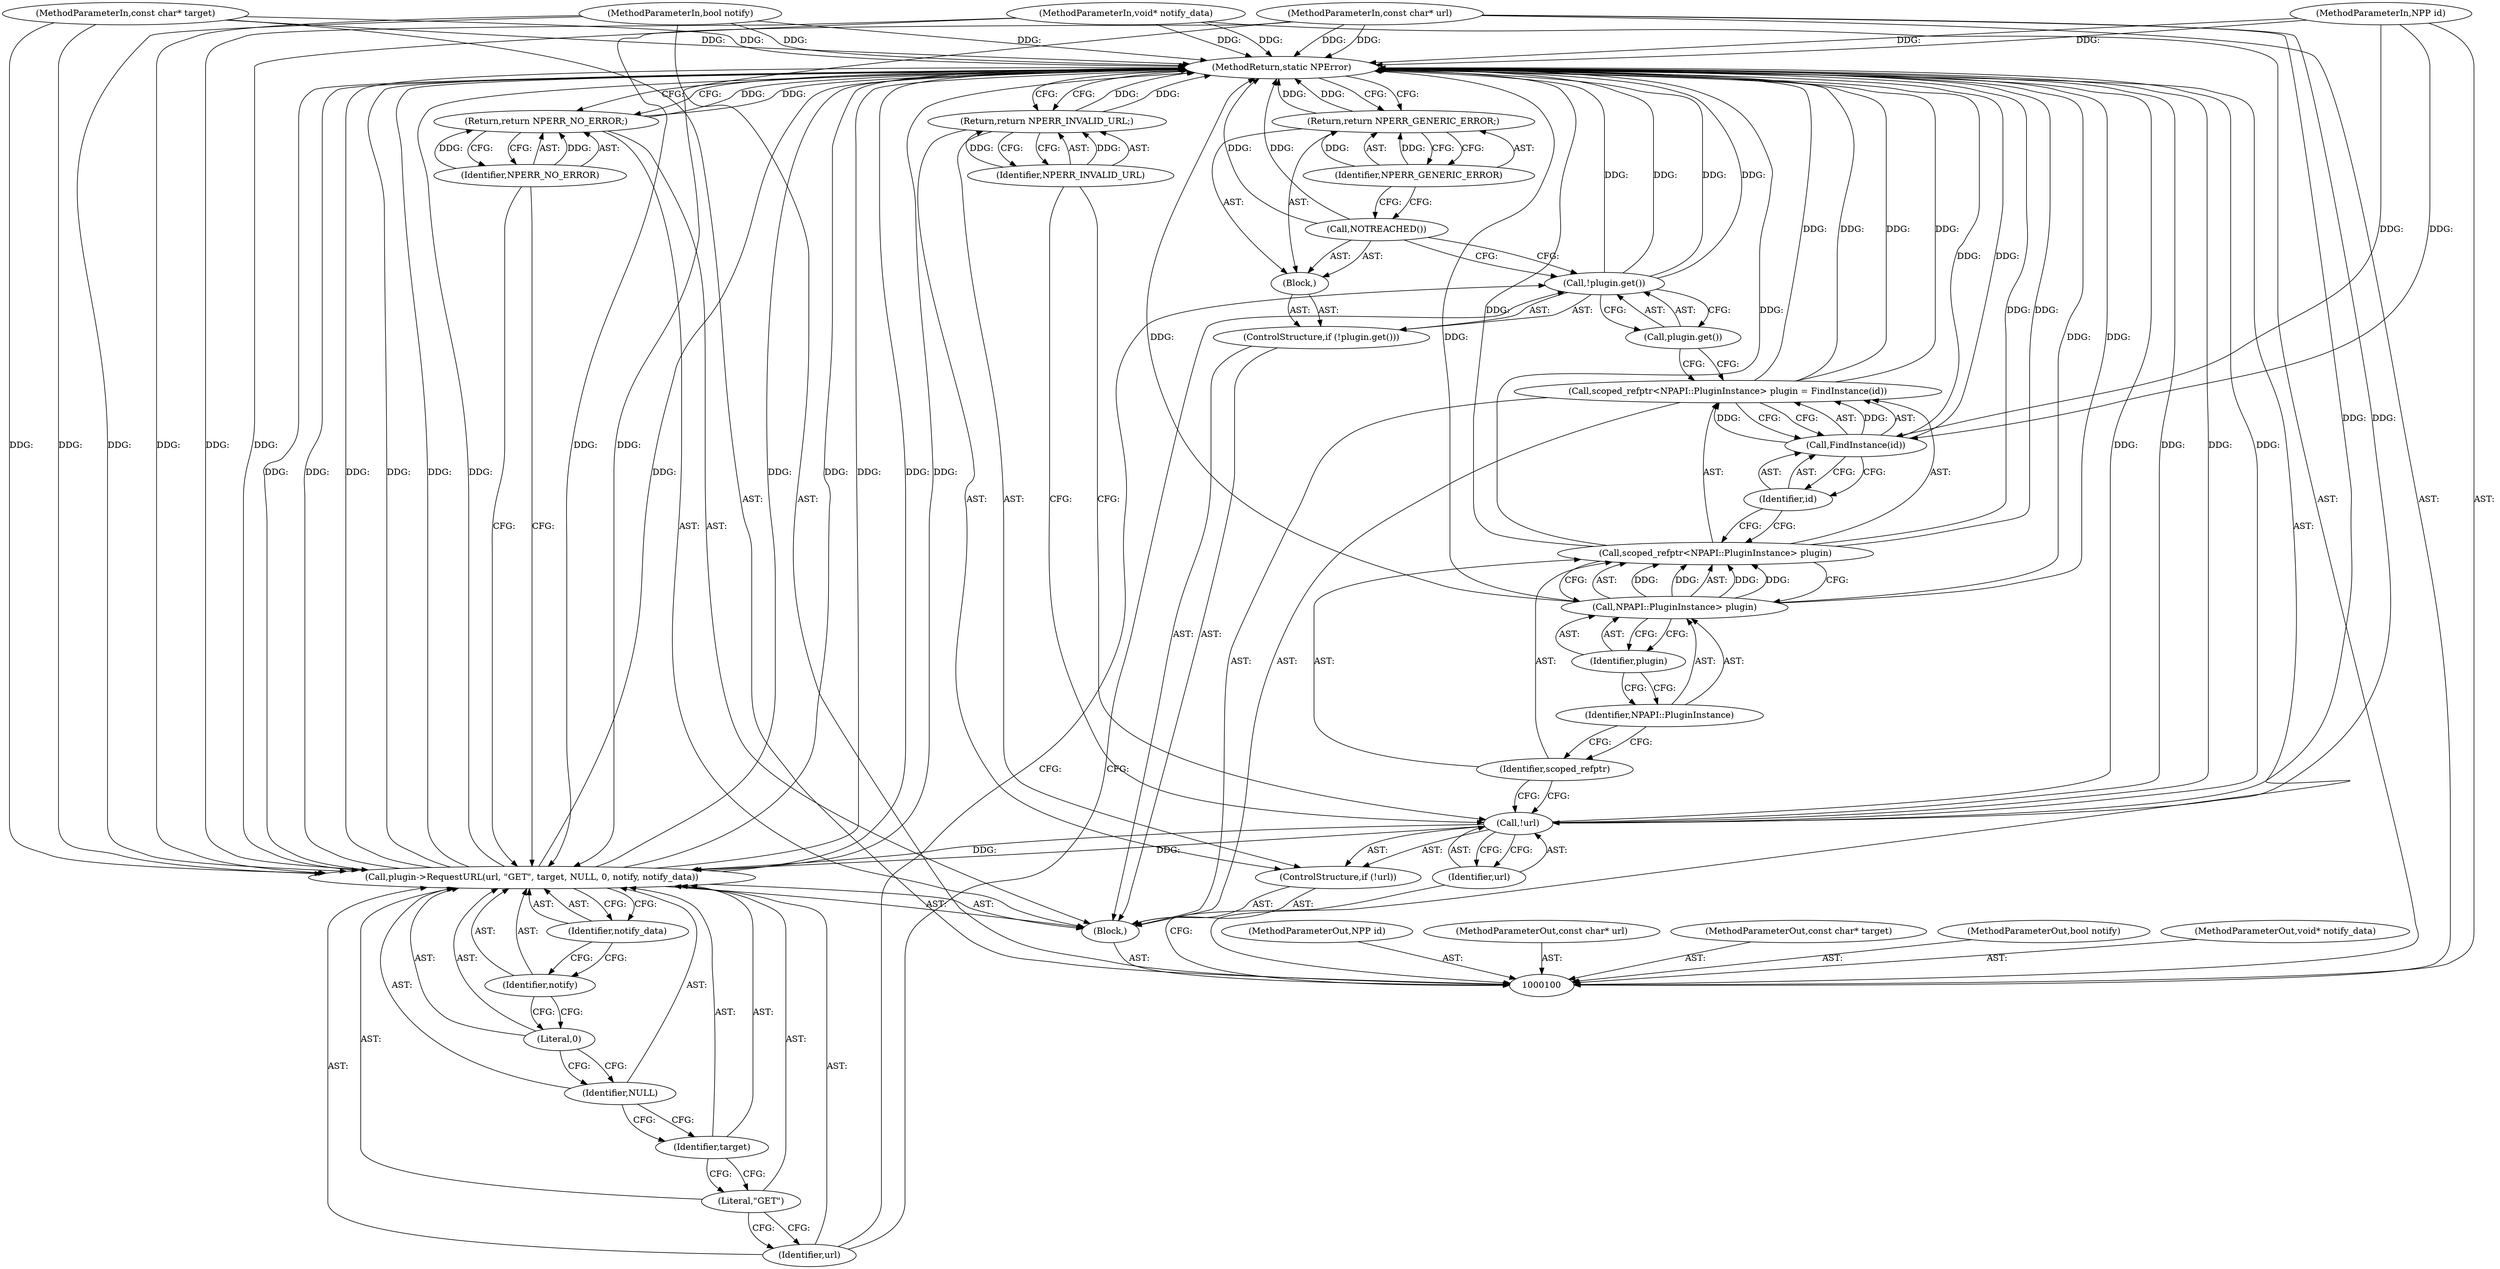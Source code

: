 digraph "0_Chrome_ea3d1d84be3d6f97bf50e76511c9e26af6895533_22" {
"1000137" [label="(MethodReturn,static NPError)"];
"1000101" [label="(MethodParameterIn,NPP id)"];
"1000187" [label="(MethodParameterOut,NPP id)"];
"1000120" [label="(ControlStructure,if (!plugin.get()))"];
"1000123" [label="(Block,)"];
"1000121" [label="(Call,!plugin.get())"];
"1000122" [label="(Call,plugin.get())"];
"1000124" [label="(Call,NOTREACHED())"];
"1000126" [label="(Identifier,NPERR_GENERIC_ERROR)"];
"1000125" [label="(Return,return NPERR_GENERIC_ERROR;)"];
"1000127" [label="(Call,plugin->RequestURL(url, \"GET\", target, NULL, 0, notify, notify_data))"];
"1000128" [label="(Identifier,url)"];
"1000129" [label="(Literal,\"GET\")"];
"1000130" [label="(Identifier,target)"];
"1000131" [label="(Identifier,NULL)"];
"1000132" [label="(Literal,0)"];
"1000133" [label="(Identifier,notify)"];
"1000134" [label="(Identifier,notify_data)"];
"1000136" [label="(Identifier,NPERR_NO_ERROR)"];
"1000135" [label="(Return,return NPERR_NO_ERROR;)"];
"1000102" [label="(MethodParameterIn,const char* url)"];
"1000188" [label="(MethodParameterOut,const char* url)"];
"1000103" [label="(MethodParameterIn,const char* target)"];
"1000189" [label="(MethodParameterOut,const char* target)"];
"1000104" [label="(MethodParameterIn,bool notify)"];
"1000190" [label="(MethodParameterOut,bool notify)"];
"1000105" [label="(MethodParameterIn,void* notify_data)"];
"1000191" [label="(MethodParameterOut,void* notify_data)"];
"1000106" [label="(Block,)"];
"1000107" [label="(ControlStructure,if (!url))"];
"1000108" [label="(Call,!url)"];
"1000109" [label="(Identifier,url)"];
"1000111" [label="(Identifier,NPERR_INVALID_URL)"];
"1000110" [label="(Return,return NPERR_INVALID_URL;)"];
"1000115" [label="(Call,NPAPI::PluginInstance> plugin)"];
"1000116" [label="(Identifier,NPAPI::PluginInstance)"];
"1000112" [label="(Call,scoped_refptr<NPAPI::PluginInstance> plugin = FindInstance(id))"];
"1000113" [label="(Call,scoped_refptr<NPAPI::PluginInstance> plugin)"];
"1000114" [label="(Identifier,scoped_refptr)"];
"1000117" [label="(Identifier,plugin)"];
"1000118" [label="(Call,FindInstance(id))"];
"1000119" [label="(Identifier,id)"];
"1000137" -> "1000100"  [label="AST: "];
"1000137" -> "1000110"  [label="CFG: "];
"1000137" -> "1000125"  [label="CFG: "];
"1000137" -> "1000135"  [label="CFG: "];
"1000110" -> "1000137"  [label="DDG: "];
"1000135" -> "1000137"  [label="DDG: "];
"1000115" -> "1000137"  [label="DDG: "];
"1000115" -> "1000137"  [label="DDG: "];
"1000127" -> "1000137"  [label="DDG: "];
"1000127" -> "1000137"  [label="DDG: "];
"1000127" -> "1000137"  [label="DDG: "];
"1000127" -> "1000137"  [label="DDG: "];
"1000127" -> "1000137"  [label="DDG: "];
"1000127" -> "1000137"  [label="DDG: "];
"1000108" -> "1000137"  [label="DDG: "];
"1000108" -> "1000137"  [label="DDG: "];
"1000104" -> "1000137"  [label="DDG: "];
"1000105" -> "1000137"  [label="DDG: "];
"1000113" -> "1000137"  [label="DDG: "];
"1000113" -> "1000137"  [label="DDG: "];
"1000112" -> "1000137"  [label="DDG: "];
"1000112" -> "1000137"  [label="DDG: "];
"1000121" -> "1000137"  [label="DDG: "];
"1000121" -> "1000137"  [label="DDG: "];
"1000118" -> "1000137"  [label="DDG: "];
"1000103" -> "1000137"  [label="DDG: "];
"1000102" -> "1000137"  [label="DDG: "];
"1000101" -> "1000137"  [label="DDG: "];
"1000124" -> "1000137"  [label="DDG: "];
"1000125" -> "1000137"  [label="DDG: "];
"1000101" -> "1000100"  [label="AST: "];
"1000101" -> "1000137"  [label="DDG: "];
"1000101" -> "1000118"  [label="DDG: "];
"1000187" -> "1000100"  [label="AST: "];
"1000120" -> "1000106"  [label="AST: "];
"1000121" -> "1000120"  [label="AST: "];
"1000123" -> "1000120"  [label="AST: "];
"1000123" -> "1000120"  [label="AST: "];
"1000124" -> "1000123"  [label="AST: "];
"1000125" -> "1000123"  [label="AST: "];
"1000121" -> "1000120"  [label="AST: "];
"1000121" -> "1000122"  [label="CFG: "];
"1000122" -> "1000121"  [label="AST: "];
"1000124" -> "1000121"  [label="CFG: "];
"1000128" -> "1000121"  [label="CFG: "];
"1000121" -> "1000137"  [label="DDG: "];
"1000121" -> "1000137"  [label="DDG: "];
"1000122" -> "1000121"  [label="AST: "];
"1000122" -> "1000112"  [label="CFG: "];
"1000121" -> "1000122"  [label="CFG: "];
"1000124" -> "1000123"  [label="AST: "];
"1000124" -> "1000121"  [label="CFG: "];
"1000126" -> "1000124"  [label="CFG: "];
"1000124" -> "1000137"  [label="DDG: "];
"1000126" -> "1000125"  [label="AST: "];
"1000126" -> "1000124"  [label="CFG: "];
"1000125" -> "1000126"  [label="CFG: "];
"1000126" -> "1000125"  [label="DDG: "];
"1000125" -> "1000123"  [label="AST: "];
"1000125" -> "1000126"  [label="CFG: "];
"1000126" -> "1000125"  [label="AST: "];
"1000137" -> "1000125"  [label="CFG: "];
"1000125" -> "1000137"  [label="DDG: "];
"1000126" -> "1000125"  [label="DDG: "];
"1000127" -> "1000106"  [label="AST: "];
"1000127" -> "1000134"  [label="CFG: "];
"1000128" -> "1000127"  [label="AST: "];
"1000129" -> "1000127"  [label="AST: "];
"1000130" -> "1000127"  [label="AST: "];
"1000131" -> "1000127"  [label="AST: "];
"1000132" -> "1000127"  [label="AST: "];
"1000133" -> "1000127"  [label="AST: "];
"1000134" -> "1000127"  [label="AST: "];
"1000136" -> "1000127"  [label="CFG: "];
"1000127" -> "1000137"  [label="DDG: "];
"1000127" -> "1000137"  [label="DDG: "];
"1000127" -> "1000137"  [label="DDG: "];
"1000127" -> "1000137"  [label="DDG: "];
"1000127" -> "1000137"  [label="DDG: "];
"1000127" -> "1000137"  [label="DDG: "];
"1000108" -> "1000127"  [label="DDG: "];
"1000102" -> "1000127"  [label="DDG: "];
"1000103" -> "1000127"  [label="DDG: "];
"1000104" -> "1000127"  [label="DDG: "];
"1000105" -> "1000127"  [label="DDG: "];
"1000128" -> "1000127"  [label="AST: "];
"1000128" -> "1000121"  [label="CFG: "];
"1000129" -> "1000128"  [label="CFG: "];
"1000129" -> "1000127"  [label="AST: "];
"1000129" -> "1000128"  [label="CFG: "];
"1000130" -> "1000129"  [label="CFG: "];
"1000130" -> "1000127"  [label="AST: "];
"1000130" -> "1000129"  [label="CFG: "];
"1000131" -> "1000130"  [label="CFG: "];
"1000131" -> "1000127"  [label="AST: "];
"1000131" -> "1000130"  [label="CFG: "];
"1000132" -> "1000131"  [label="CFG: "];
"1000132" -> "1000127"  [label="AST: "];
"1000132" -> "1000131"  [label="CFG: "];
"1000133" -> "1000132"  [label="CFG: "];
"1000133" -> "1000127"  [label="AST: "];
"1000133" -> "1000132"  [label="CFG: "];
"1000134" -> "1000133"  [label="CFG: "];
"1000134" -> "1000127"  [label="AST: "];
"1000134" -> "1000133"  [label="CFG: "];
"1000127" -> "1000134"  [label="CFG: "];
"1000136" -> "1000135"  [label="AST: "];
"1000136" -> "1000127"  [label="CFG: "];
"1000135" -> "1000136"  [label="CFG: "];
"1000136" -> "1000135"  [label="DDG: "];
"1000135" -> "1000106"  [label="AST: "];
"1000135" -> "1000136"  [label="CFG: "];
"1000136" -> "1000135"  [label="AST: "];
"1000137" -> "1000135"  [label="CFG: "];
"1000135" -> "1000137"  [label="DDG: "];
"1000136" -> "1000135"  [label="DDG: "];
"1000102" -> "1000100"  [label="AST: "];
"1000102" -> "1000137"  [label="DDG: "];
"1000102" -> "1000108"  [label="DDG: "];
"1000102" -> "1000127"  [label="DDG: "];
"1000188" -> "1000100"  [label="AST: "];
"1000103" -> "1000100"  [label="AST: "];
"1000103" -> "1000137"  [label="DDG: "];
"1000103" -> "1000127"  [label="DDG: "];
"1000189" -> "1000100"  [label="AST: "];
"1000104" -> "1000100"  [label="AST: "];
"1000104" -> "1000137"  [label="DDG: "];
"1000104" -> "1000127"  [label="DDG: "];
"1000190" -> "1000100"  [label="AST: "];
"1000105" -> "1000100"  [label="AST: "];
"1000105" -> "1000137"  [label="DDG: "];
"1000105" -> "1000127"  [label="DDG: "];
"1000191" -> "1000100"  [label="AST: "];
"1000106" -> "1000100"  [label="AST: "];
"1000107" -> "1000106"  [label="AST: "];
"1000112" -> "1000106"  [label="AST: "];
"1000120" -> "1000106"  [label="AST: "];
"1000127" -> "1000106"  [label="AST: "];
"1000135" -> "1000106"  [label="AST: "];
"1000107" -> "1000106"  [label="AST: "];
"1000108" -> "1000107"  [label="AST: "];
"1000110" -> "1000107"  [label="AST: "];
"1000108" -> "1000107"  [label="AST: "];
"1000108" -> "1000109"  [label="CFG: "];
"1000109" -> "1000108"  [label="AST: "];
"1000111" -> "1000108"  [label="CFG: "];
"1000114" -> "1000108"  [label="CFG: "];
"1000108" -> "1000137"  [label="DDG: "];
"1000108" -> "1000137"  [label="DDG: "];
"1000102" -> "1000108"  [label="DDG: "];
"1000108" -> "1000127"  [label="DDG: "];
"1000109" -> "1000108"  [label="AST: "];
"1000109" -> "1000100"  [label="CFG: "];
"1000108" -> "1000109"  [label="CFG: "];
"1000111" -> "1000110"  [label="AST: "];
"1000111" -> "1000108"  [label="CFG: "];
"1000110" -> "1000111"  [label="CFG: "];
"1000111" -> "1000110"  [label="DDG: "];
"1000110" -> "1000107"  [label="AST: "];
"1000110" -> "1000111"  [label="CFG: "];
"1000111" -> "1000110"  [label="AST: "];
"1000137" -> "1000110"  [label="CFG: "];
"1000110" -> "1000137"  [label="DDG: "];
"1000111" -> "1000110"  [label="DDG: "];
"1000115" -> "1000113"  [label="AST: "];
"1000115" -> "1000117"  [label="CFG: "];
"1000116" -> "1000115"  [label="AST: "];
"1000117" -> "1000115"  [label="AST: "];
"1000113" -> "1000115"  [label="CFG: "];
"1000115" -> "1000137"  [label="DDG: "];
"1000115" -> "1000137"  [label="DDG: "];
"1000115" -> "1000113"  [label="DDG: "];
"1000115" -> "1000113"  [label="DDG: "];
"1000116" -> "1000115"  [label="AST: "];
"1000116" -> "1000114"  [label="CFG: "];
"1000117" -> "1000116"  [label="CFG: "];
"1000112" -> "1000106"  [label="AST: "];
"1000112" -> "1000118"  [label="CFG: "];
"1000113" -> "1000112"  [label="AST: "];
"1000118" -> "1000112"  [label="AST: "];
"1000122" -> "1000112"  [label="CFG: "];
"1000112" -> "1000137"  [label="DDG: "];
"1000112" -> "1000137"  [label="DDG: "];
"1000118" -> "1000112"  [label="DDG: "];
"1000113" -> "1000112"  [label="AST: "];
"1000113" -> "1000115"  [label="CFG: "];
"1000114" -> "1000113"  [label="AST: "];
"1000115" -> "1000113"  [label="AST: "];
"1000119" -> "1000113"  [label="CFG: "];
"1000113" -> "1000137"  [label="DDG: "];
"1000113" -> "1000137"  [label="DDG: "];
"1000115" -> "1000113"  [label="DDG: "];
"1000115" -> "1000113"  [label="DDG: "];
"1000114" -> "1000113"  [label="AST: "];
"1000114" -> "1000108"  [label="CFG: "];
"1000116" -> "1000114"  [label="CFG: "];
"1000117" -> "1000115"  [label="AST: "];
"1000117" -> "1000116"  [label="CFG: "];
"1000115" -> "1000117"  [label="CFG: "];
"1000118" -> "1000112"  [label="AST: "];
"1000118" -> "1000119"  [label="CFG: "];
"1000119" -> "1000118"  [label="AST: "];
"1000112" -> "1000118"  [label="CFG: "];
"1000118" -> "1000137"  [label="DDG: "];
"1000118" -> "1000112"  [label="DDG: "];
"1000101" -> "1000118"  [label="DDG: "];
"1000119" -> "1000118"  [label="AST: "];
"1000119" -> "1000113"  [label="CFG: "];
"1000118" -> "1000119"  [label="CFG: "];
}
